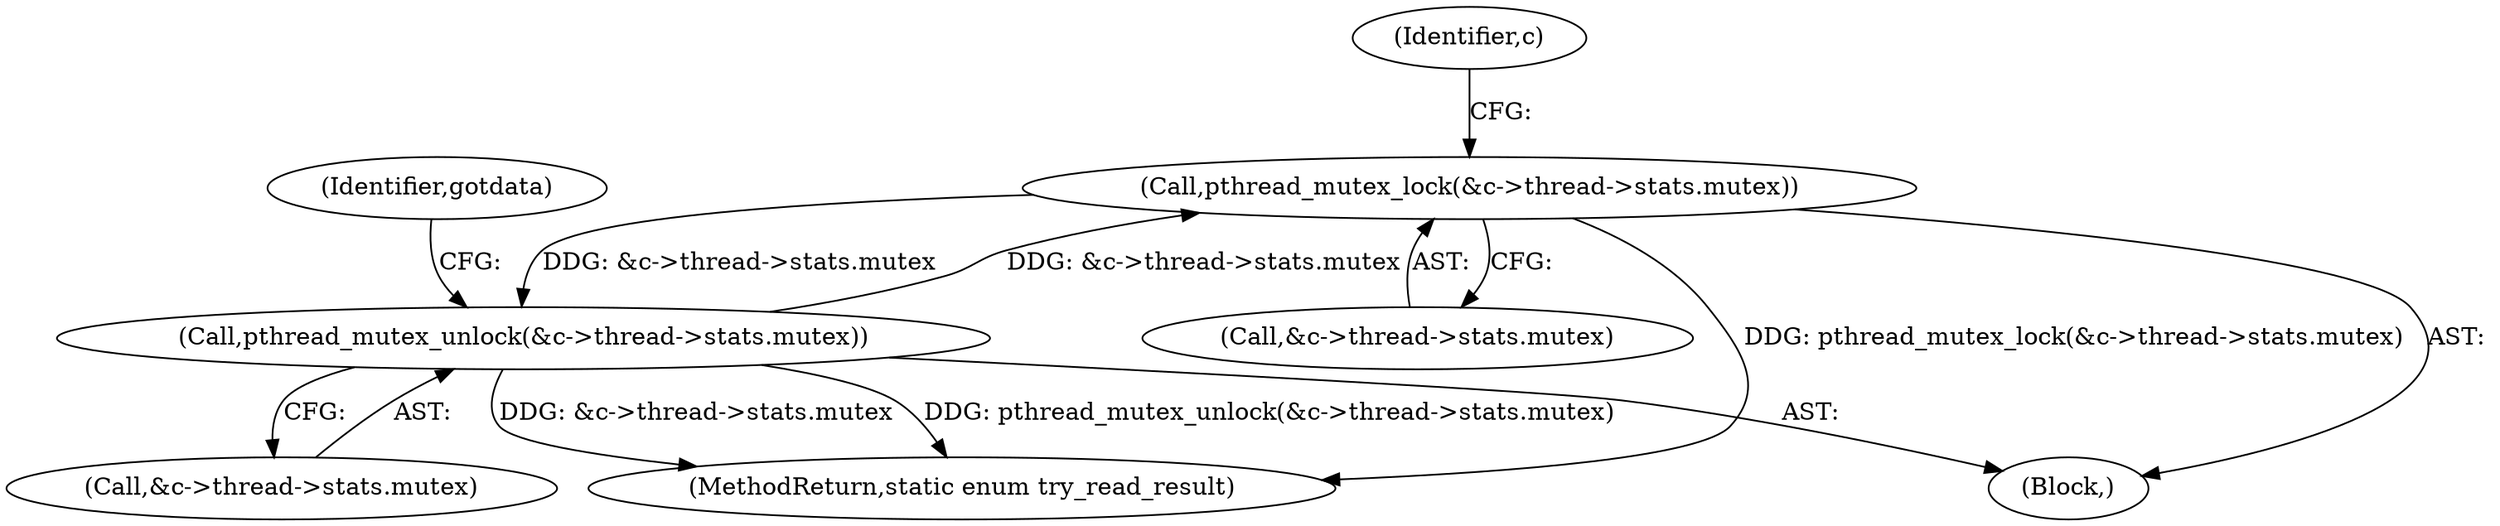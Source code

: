 digraph "0_memcached_75cc83685e103bc8ba380a57468c8f04413033f9_0@API" {
"1000254" [label="(Call,pthread_mutex_lock(&c->thread->stats.mutex))"];
"1000272" [label="(Call,pthread_mutex_unlock(&c->thread->stats.mutex))"];
"1000254" [label="(Call,pthread_mutex_lock(&c->thread->stats.mutex))"];
"1000282" [label="(Identifier,gotdata)"];
"1000325" [label="(MethodReturn,static enum try_read_result)"];
"1000253" [label="(Block,)"];
"1000272" [label="(Call,pthread_mutex_unlock(&c->thread->stats.mutex))"];
"1000254" [label="(Call,pthread_mutex_lock(&c->thread->stats.mutex))"];
"1000255" [label="(Call,&c->thread->stats.mutex)"];
"1000273" [label="(Call,&c->thread->stats.mutex)"];
"1000267" [label="(Identifier,c)"];
"1000254" -> "1000253"  [label="AST: "];
"1000254" -> "1000255"  [label="CFG: "];
"1000255" -> "1000254"  [label="AST: "];
"1000267" -> "1000254"  [label="CFG: "];
"1000254" -> "1000325"  [label="DDG: pthread_mutex_lock(&c->thread->stats.mutex)"];
"1000272" -> "1000254"  [label="DDG: &c->thread->stats.mutex"];
"1000254" -> "1000272"  [label="DDG: &c->thread->stats.mutex"];
"1000272" -> "1000253"  [label="AST: "];
"1000272" -> "1000273"  [label="CFG: "];
"1000273" -> "1000272"  [label="AST: "];
"1000282" -> "1000272"  [label="CFG: "];
"1000272" -> "1000325"  [label="DDG: &c->thread->stats.mutex"];
"1000272" -> "1000325"  [label="DDG: pthread_mutex_unlock(&c->thread->stats.mutex)"];
}
